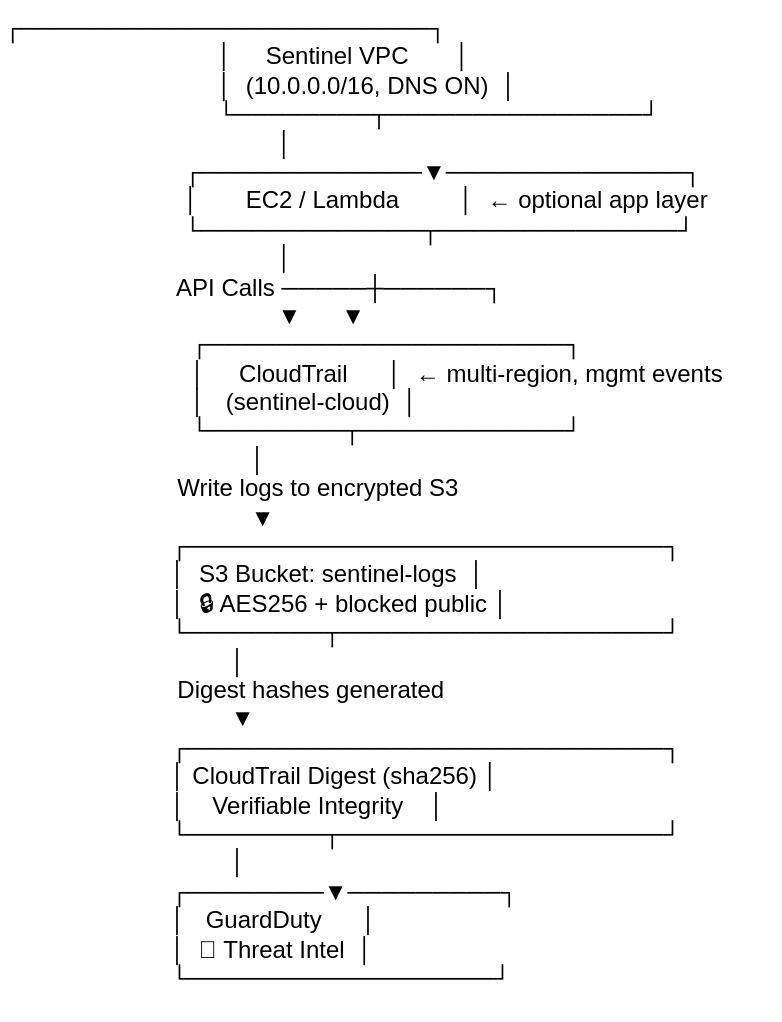 <mxfile>
    <diagram id="equc8s9AcIDlGDFc714V" name="Page-1">
        <mxGraphModel dx="1639" dy="1447" grid="1" gridSize="10" guides="1" tooltips="1" connect="1" arrows="1" fold="1" page="1" pageScale="1" pageWidth="850" pageHeight="1100" math="0" shadow="0">
            <root>
                <mxCell id="0"/>
                <mxCell id="1" parent="0"/>
                <mxCell id="2" value="┌────────────────────────┐&#xa;                                │     Sentinel VPC       │&#xa;                                │  (10.0.0.0/16, DNS ON)  │&#xa;                                └────────┬───────────────┘&#xa;                                         │&#xa;                           ┌─────────────▼──────────────┐&#xa;                           │       EC2 / Lambda         │  ← optional app layer&#xa;                           └─────────────┬──────────────┘&#xa;                                         │&#xa;                          API Calls ─────┼──────┐&#xa;                                         ▼      ▼&#xa;                            ┌─────────────────────┐&#xa;                            │     CloudTrail      │  ← multi-region, mgmt events&#xa;                            │   (sentinel-cloud)  │&#xa;                            └────────┬────────────┘&#xa;                                     │&#xa;                          Write logs to encrypted S3&#xa;                                     ▼&#xa;                         ┌────────────────────────────┐&#xa;                         │  S3 Bucket: sentinel-logs  │&#xa;                         │  🔒 AES256 + blocked public │&#xa;                         └────────┬───────────────────┘&#xa;                                  │&#xa;                          Digest hashes generated&#xa;                                  ▼&#xa;                         ┌────────────────────────────┐&#xa;                         │ CloudTrail Digest (sha256) │&#xa;                         │    Verifiable Integrity    │&#xa;                         └────────┬───────────────────┘&#xa;                                  │&#xa;                         ┌────────▼─────────┐&#xa;                         │   GuardDuty      │&#xa;                         │  🚨 Threat Intel  │&#xa;                         └──────────────────┘" style="text;whiteSpace=wrap;" parent="1" vertex="1">
                    <mxGeometry x="-20" y="-120" width="390" height="510" as="geometry"/>
                </mxCell>
            </root>
        </mxGraphModel>
    </diagram>
</mxfile>